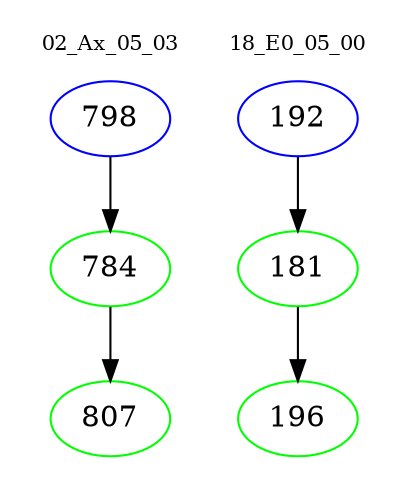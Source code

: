 digraph{
subgraph cluster_0 {
color = white
label = "02_Ax_05_03";
fontsize=10;
T0_798 [label="798", color="blue"]
T0_798 -> T0_784 [color="black"]
T0_784 [label="784", color="green"]
T0_784 -> T0_807 [color="black"]
T0_807 [label="807", color="green"]
}
subgraph cluster_1 {
color = white
label = "18_E0_05_00";
fontsize=10;
T1_192 [label="192", color="blue"]
T1_192 -> T1_181 [color="black"]
T1_181 [label="181", color="green"]
T1_181 -> T1_196 [color="black"]
T1_196 [label="196", color="green"]
}
}
